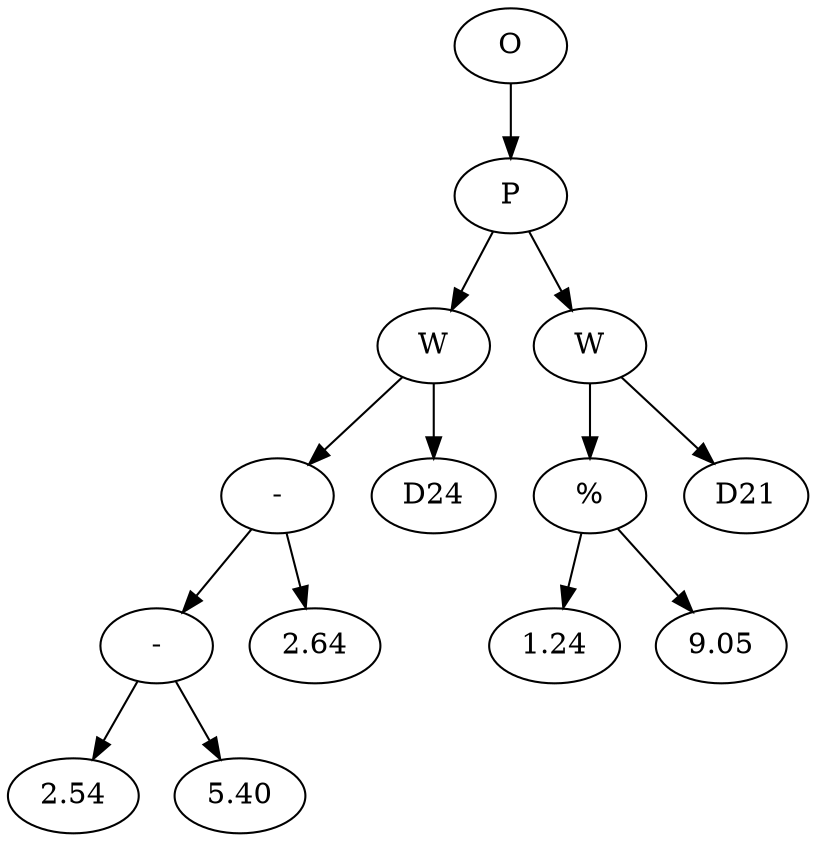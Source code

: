 // Tree
digraph {
	5342842 [label=O]
	5342843 [label=P]
	5342842 -> 5342843
	5342844 [label=W]
	5342843 -> 5342844
	5342845 [label="-"]
	5342844 -> 5342845
	5342846 [label="-"]
	5342845 -> 5342846
	5342847 [label=2.54]
	5342846 -> 5342847
	5342848 [label=5.40]
	5342846 -> 5342848
	5342849 [label=2.64]
	5342845 -> 5342849
	5342850 [label=D24]
	5342844 -> 5342850
	5342851 [label=W]
	5342843 -> 5342851
	5342852 [label="%"]
	5342851 -> 5342852
	5342853 [label=1.24]
	5342852 -> 5342853
	5342854 [label=9.05]
	5342852 -> 5342854
	5342855 [label=D21]
	5342851 -> 5342855
}
